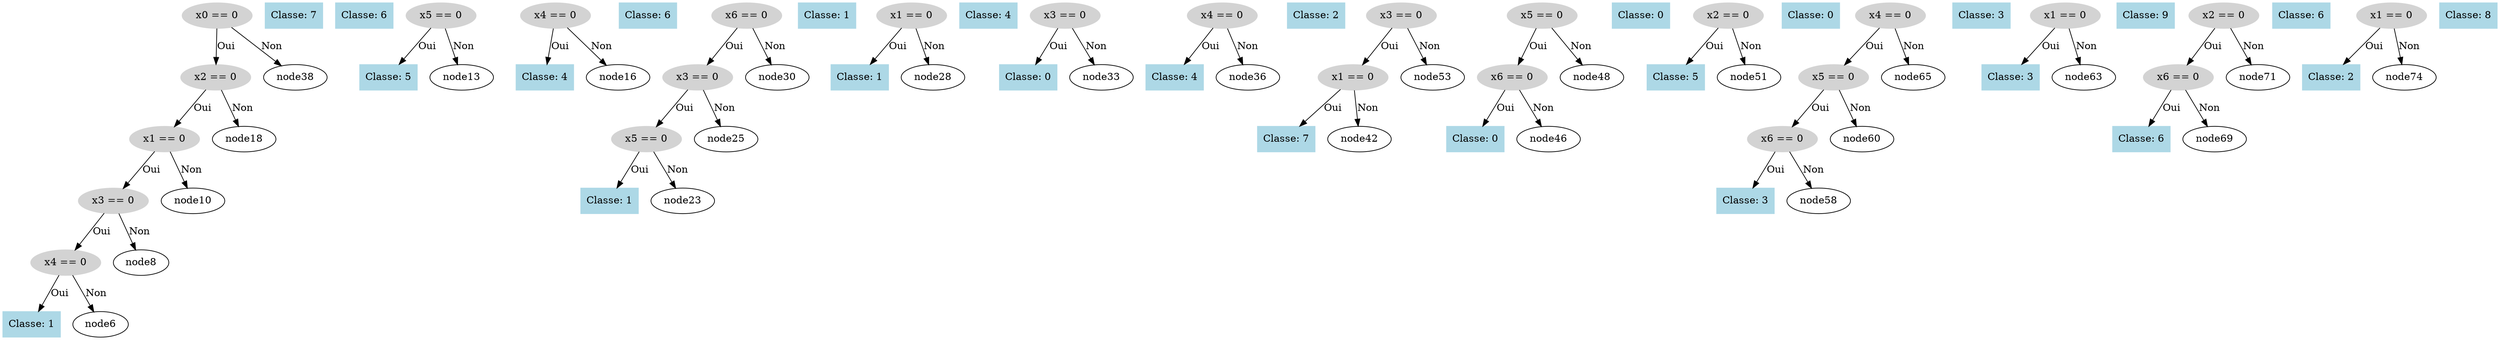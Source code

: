 digraph DecisionTree {
  node0 [label="x0 == 0", shape=ellipse, style=filled, color=lightgray];
  node0 -> node1 [label="Oui"];
  node1 [label="x2 == 0", shape=ellipse, style=filled, color=lightgray];
  node1 -> node2 [label="Oui"];
  node2 [label="x1 == 0", shape=ellipse, style=filled, color=lightgray];
  node2 -> node3 [label="Oui"];
  node3 [label="x3 == 0", shape=ellipse, style=filled, color=lightgray];
  node3 -> node4 [label="Oui"];
  node4 [label="x4 == 0", shape=ellipse, style=filled, color=lightgray];
  node4 -> node5 [label="Oui"];
  node5 [label="Classe: 1", shape=box, style=filled, color=lightblue];
  node4 -> node6 [label="Non"];
  node7 [label="Classe: 7", shape=box, style=filled, color=lightblue];
  node3 -> node8 [label="Non"];
  node9 [label="Classe: 6", shape=box, style=filled, color=lightblue];
  node2 -> node10 [label="Non"];
  node11 [label="x5 == 0", shape=ellipse, style=filled, color=lightgray];
  node11 -> node12 [label="Oui"];
  node12 [label="Classe: 5", shape=box, style=filled, color=lightblue];
  node11 -> node13 [label="Non"];
  node14 [label="x4 == 0", shape=ellipse, style=filled, color=lightgray];
  node14 -> node15 [label="Oui"];
  node15 [label="Classe: 4", shape=box, style=filled, color=lightblue];
  node14 -> node16 [label="Non"];
  node17 [label="Classe: 6", shape=box, style=filled, color=lightblue];
  node1 -> node18 [label="Non"];
  node19 [label="x6 == 0", shape=ellipse, style=filled, color=lightgray];
  node19 -> node20 [label="Oui"];
  node20 [label="x3 == 0", shape=ellipse, style=filled, color=lightgray];
  node20 -> node21 [label="Oui"];
  node21 [label="x5 == 0", shape=ellipse, style=filled, color=lightgray];
  node21 -> node22 [label="Oui"];
  node22 [label="Classe: 1", shape=box, style=filled, color=lightblue];
  node21 -> node23 [label="Non"];
  node24 [label="Classe: 1", shape=box, style=filled, color=lightblue];
  node20 -> node25 [label="Non"];
  node26 [label="x1 == 0", shape=ellipse, style=filled, color=lightgray];
  node26 -> node27 [label="Oui"];
  node27 [label="Classe: 1", shape=box, style=filled, color=lightblue];
  node26 -> node28 [label="Non"];
  node29 [label="Classe: 4", shape=box, style=filled, color=lightblue];
  node19 -> node30 [label="Non"];
  node31 [label="x3 == 0", shape=ellipse, style=filled, color=lightgray];
  node31 -> node32 [label="Oui"];
  node32 [label="Classe: 0", shape=box, style=filled, color=lightblue];
  node31 -> node33 [label="Non"];
  node34 [label="x4 == 0", shape=ellipse, style=filled, color=lightgray];
  node34 -> node35 [label="Oui"];
  node35 [label="Classe: 4", shape=box, style=filled, color=lightblue];
  node34 -> node36 [label="Non"];
  node37 [label="Classe: 2", shape=box, style=filled, color=lightblue];
  node0 -> node38 [label="Non"];
  node39 [label="x3 == 0", shape=ellipse, style=filled, color=lightgray];
  node39 -> node40 [label="Oui"];
  node40 [label="x1 == 0", shape=ellipse, style=filled, color=lightgray];
  node40 -> node41 [label="Oui"];
  node41 [label="Classe: 7", shape=box, style=filled, color=lightblue];
  node40 -> node42 [label="Non"];
  node43 [label="x5 == 0", shape=ellipse, style=filled, color=lightgray];
  node43 -> node44 [label="Oui"];
  node44 [label="x6 == 0", shape=ellipse, style=filled, color=lightgray];
  node44 -> node45 [label="Oui"];
  node45 [label="Classe: 0", shape=box, style=filled, color=lightblue];
  node44 -> node46 [label="Non"];
  node47 [label="Classe: 0", shape=box, style=filled, color=lightblue];
  node43 -> node48 [label="Non"];
  node49 [label="x2 == 0", shape=ellipse, style=filled, color=lightgray];
  node49 -> node50 [label="Oui"];
  node50 [label="Classe: 5", shape=box, style=filled, color=lightblue];
  node49 -> node51 [label="Non"];
  node52 [label="Classe: 0", shape=box, style=filled, color=lightblue];
  node39 -> node53 [label="Non"];
  node54 [label="x4 == 0", shape=ellipse, style=filled, color=lightgray];
  node54 -> node55 [label="Oui"];
  node55 [label="x5 == 0", shape=ellipse, style=filled, color=lightgray];
  node55 -> node56 [label="Oui"];
  node56 [label="x6 == 0", shape=ellipse, style=filled, color=lightgray];
  node56 -> node57 [label="Oui"];
  node57 [label="Classe: 3", shape=box, style=filled, color=lightblue];
  node56 -> node58 [label="Non"];
  node59 [label="Classe: 3", shape=box, style=filled, color=lightblue];
  node55 -> node60 [label="Non"];
  node61 [label="x1 == 0", shape=ellipse, style=filled, color=lightgray];
  node61 -> node62 [label="Oui"];
  node62 [label="Classe: 3", shape=box, style=filled, color=lightblue];
  node61 -> node63 [label="Non"];
  node64 [label="Classe: 9", shape=box, style=filled, color=lightblue];
  node54 -> node65 [label="Non"];
  node66 [label="x2 == 0", shape=ellipse, style=filled, color=lightgray];
  node66 -> node67 [label="Oui"];
  node67 [label="x6 == 0", shape=ellipse, style=filled, color=lightgray];
  node67 -> node68 [label="Oui"];
  node68 [label="Classe: 6", shape=box, style=filled, color=lightblue];
  node67 -> node69 [label="Non"];
  node70 [label="Classe: 6", shape=box, style=filled, color=lightblue];
  node66 -> node71 [label="Non"];
  node72 [label="x1 == 0", shape=ellipse, style=filled, color=lightgray];
  node72 -> node73 [label="Oui"];
  node73 [label="Classe: 2", shape=box, style=filled, color=lightblue];
  node72 -> node74 [label="Non"];
  node75 [label="Classe: 8", shape=box, style=filled, color=lightblue];
}
